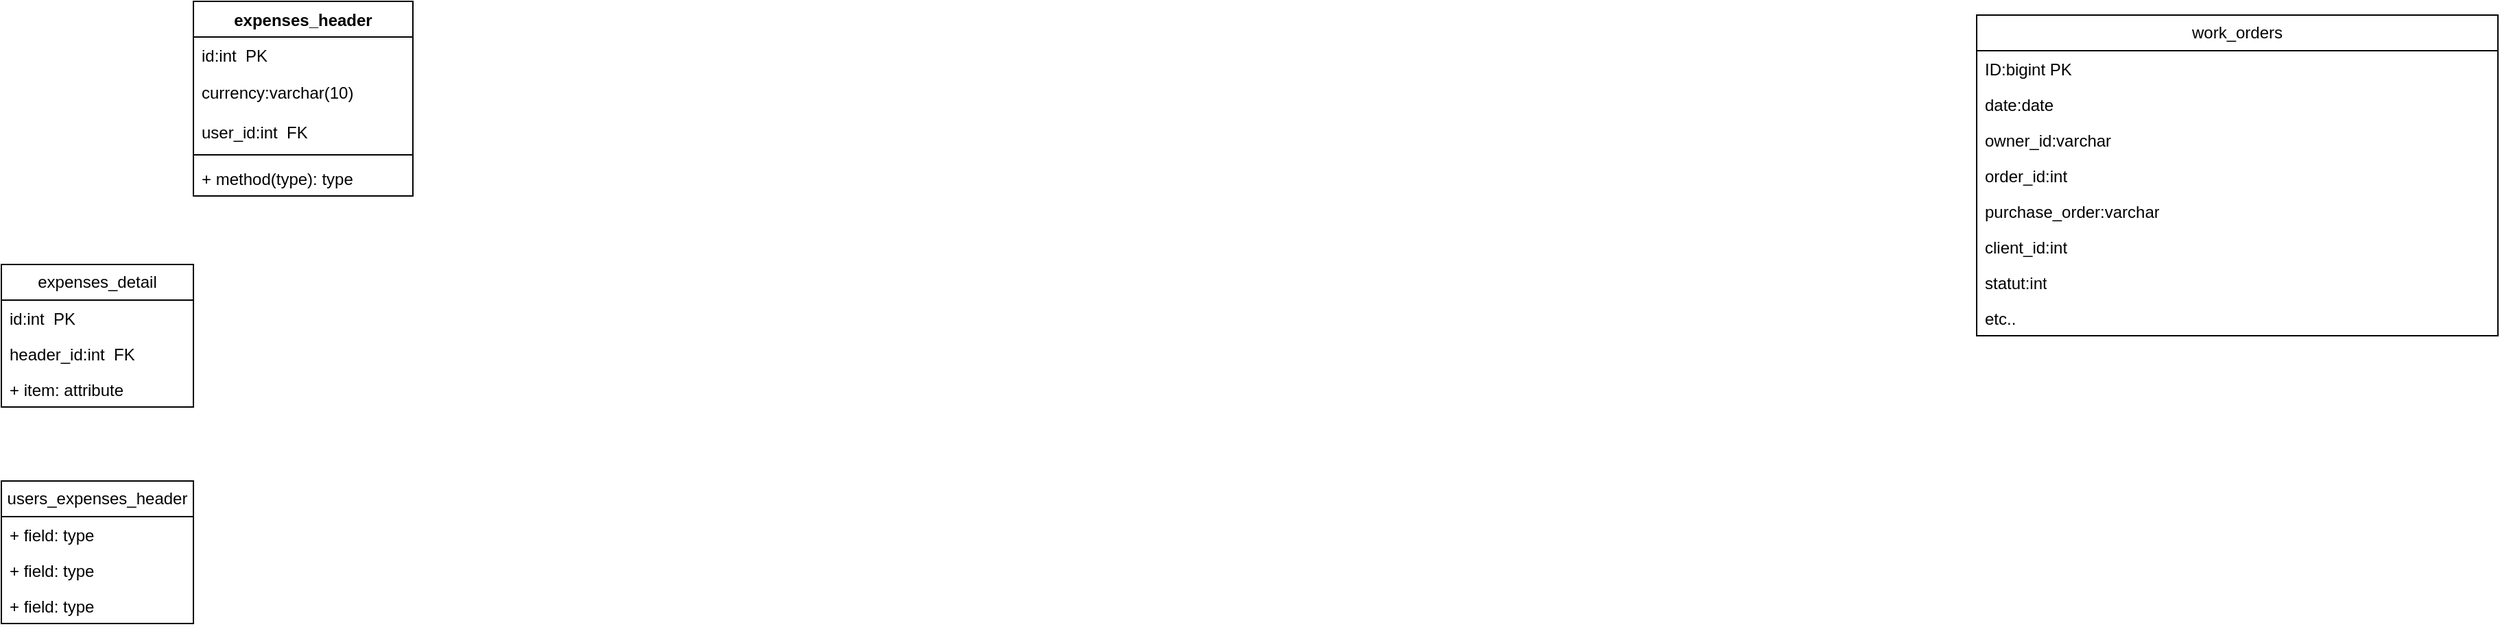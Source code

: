 <mxfile version="26.1.0">
  <diagram name="Page-1" id="9f46799a-70d6-7492-0946-bef42562c5a5">
    <mxGraphModel dx="1050" dy="589" grid="1" gridSize="10" guides="1" tooltips="1" connect="1" arrows="1" fold="1" page="1" pageScale="1" pageWidth="1100" pageHeight="850" background="none" math="0" shadow="0">
      <root>
        <mxCell id="0" />
        <mxCell id="1" parent="0" />
        <mxCell id="VkOP3rbDhyCKNE1CwJHu-5" value="work_orders" style="swimlane;fontStyle=0;childLayout=stackLayout;horizontal=1;startSize=26;fillColor=none;horizontalStack=0;resizeParent=1;resizeParentMax=0;resizeLast=0;collapsible=1;marginBottom=0;whiteSpace=wrap;html=1;" parent="1" vertex="1">
          <mxGeometry x="1490" y="60" width="380" height="234" as="geometry" />
        </mxCell>
        <mxCell id="VkOP3rbDhyCKNE1CwJHu-7" value="ID:bigint PK" style="text;strokeColor=none;fillColor=none;align=left;verticalAlign=top;spacingLeft=4;spacingRight=4;overflow=hidden;rotatable=0;points=[[0,0.5],[1,0.5]];portConstraint=eastwest;whiteSpace=wrap;html=1;" parent="VkOP3rbDhyCKNE1CwJHu-5" vertex="1">
          <mxGeometry y="26" width="380" height="26" as="geometry" />
        </mxCell>
        <mxCell id="VkOP3rbDhyCKNE1CwJHu-9" value="date:date" style="text;strokeColor=none;fillColor=none;align=left;verticalAlign=top;spacingLeft=4;spacingRight=4;overflow=hidden;rotatable=0;points=[[0,0.5],[1,0.5]];portConstraint=eastwest;whiteSpace=wrap;html=1;" parent="VkOP3rbDhyCKNE1CwJHu-5" vertex="1">
          <mxGeometry y="52" width="380" height="26" as="geometry" />
        </mxCell>
        <mxCell id="VkOP3rbDhyCKNE1CwJHu-8" value="owner_id:varchar" style="text;strokeColor=none;fillColor=none;align=left;verticalAlign=top;spacingLeft=4;spacingRight=4;overflow=hidden;rotatable=0;points=[[0,0.5],[1,0.5]];portConstraint=eastwest;whiteSpace=wrap;html=1;" parent="VkOP3rbDhyCKNE1CwJHu-5" vertex="1">
          <mxGeometry y="78" width="380" height="26" as="geometry" />
        </mxCell>
        <mxCell id="VkOP3rbDhyCKNE1CwJHu-11" value="order_id:int" style="text;strokeColor=none;fillColor=none;align=left;verticalAlign=top;spacingLeft=4;spacingRight=4;overflow=hidden;rotatable=0;points=[[0,0.5],[1,0.5]];portConstraint=eastwest;whiteSpace=wrap;html=1;" parent="VkOP3rbDhyCKNE1CwJHu-5" vertex="1">
          <mxGeometry y="104" width="380" height="26" as="geometry" />
        </mxCell>
        <mxCell id="VkOP3rbDhyCKNE1CwJHu-12" value="purchase_order:varchar" style="text;strokeColor=none;fillColor=none;align=left;verticalAlign=top;spacingLeft=4;spacingRight=4;overflow=hidden;rotatable=0;points=[[0,0.5],[1,0.5]];portConstraint=eastwest;whiteSpace=wrap;html=1;" parent="VkOP3rbDhyCKNE1CwJHu-5" vertex="1">
          <mxGeometry y="130" width="380" height="26" as="geometry" />
        </mxCell>
        <mxCell id="VkOP3rbDhyCKNE1CwJHu-13" value="client_id:int" style="text;strokeColor=none;fillColor=none;align=left;verticalAlign=top;spacingLeft=4;spacingRight=4;overflow=hidden;rotatable=0;points=[[0,0.5],[1,0.5]];portConstraint=eastwest;whiteSpace=wrap;html=1;" parent="VkOP3rbDhyCKNE1CwJHu-5" vertex="1">
          <mxGeometry y="156" width="380" height="26" as="geometry" />
        </mxCell>
        <mxCell id="VkOP3rbDhyCKNE1CwJHu-10" value="statut:int" style="text;strokeColor=none;fillColor=none;align=left;verticalAlign=top;spacingLeft=4;spacingRight=4;overflow=hidden;rotatable=0;points=[[0,0.5],[1,0.5]];portConstraint=eastwest;whiteSpace=wrap;html=1;" parent="VkOP3rbDhyCKNE1CwJHu-5" vertex="1">
          <mxGeometry y="182" width="380" height="26" as="geometry" />
        </mxCell>
        <mxCell id="VkOP3rbDhyCKNE1CwJHu-14" value="etc.." style="text;strokeColor=none;fillColor=none;align=left;verticalAlign=top;spacingLeft=4;spacingRight=4;overflow=hidden;rotatable=0;points=[[0,0.5],[1,0.5]];portConstraint=eastwest;whiteSpace=wrap;html=1;" parent="VkOP3rbDhyCKNE1CwJHu-5" vertex="1">
          <mxGeometry y="208" width="380" height="26" as="geometry" />
        </mxCell>
        <mxCell id="VkOP3rbDhyCKNE1CwJHu-15" value="expenses_header" style="swimlane;fontStyle=1;align=center;verticalAlign=top;childLayout=stackLayout;horizontal=1;startSize=26;horizontalStack=0;resizeParent=1;resizeParentMax=0;resizeLast=0;collapsible=1;marginBottom=0;whiteSpace=wrap;html=1;" parent="1" vertex="1">
          <mxGeometry x="190" y="50" width="160" height="142" as="geometry" />
        </mxCell>
        <mxCell id="VkOP3rbDhyCKNE1CwJHu-16" value="id:int&amp;nbsp; PK" style="text;strokeColor=none;fillColor=none;align=left;verticalAlign=top;spacingLeft=4;spacingRight=4;overflow=hidden;rotatable=0;points=[[0,0.5],[1,0.5]];portConstraint=eastwest;whiteSpace=wrap;html=1;" parent="VkOP3rbDhyCKNE1CwJHu-15" vertex="1">
          <mxGeometry y="26" width="160" height="26" as="geometry" />
        </mxCell>
        <mxCell id="7lz_pRhR5QczUbqz9TZB-1" value="currency:varchar(10)" style="text;strokeColor=none;fillColor=none;align=left;verticalAlign=middle;spacingLeft=4;spacingRight=4;overflow=hidden;points=[[0,0.5],[1,0.5]];portConstraint=eastwest;rotatable=0;whiteSpace=wrap;html=1;" vertex="1" parent="VkOP3rbDhyCKNE1CwJHu-15">
          <mxGeometry y="52" width="160" height="30" as="geometry" />
        </mxCell>
        <mxCell id="7lz_pRhR5QczUbqz9TZB-11" value="user_id:int&amp;nbsp; FK" style="text;strokeColor=none;fillColor=none;align=left;verticalAlign=top;spacingLeft=4;spacingRight=4;overflow=hidden;rotatable=0;points=[[0,0.5],[1,0.5]];portConstraint=eastwest;whiteSpace=wrap;html=1;" vertex="1" parent="VkOP3rbDhyCKNE1CwJHu-15">
          <mxGeometry y="82" width="160" height="26" as="geometry" />
        </mxCell>
        <mxCell id="VkOP3rbDhyCKNE1CwJHu-17" value="" style="line;strokeWidth=1;fillColor=none;align=left;verticalAlign=middle;spacingTop=-1;spacingLeft=3;spacingRight=3;rotatable=0;labelPosition=right;points=[];portConstraint=eastwest;strokeColor=inherit;" parent="VkOP3rbDhyCKNE1CwJHu-15" vertex="1">
          <mxGeometry y="108" width="160" height="8" as="geometry" />
        </mxCell>
        <mxCell id="VkOP3rbDhyCKNE1CwJHu-18" value="+ method(type): type" style="text;strokeColor=none;fillColor=none;align=left;verticalAlign=top;spacingLeft=4;spacingRight=4;overflow=hidden;rotatable=0;points=[[0,0.5],[1,0.5]];portConstraint=eastwest;whiteSpace=wrap;html=1;" parent="VkOP3rbDhyCKNE1CwJHu-15" vertex="1">
          <mxGeometry y="116" width="160" height="26" as="geometry" />
        </mxCell>
        <mxCell id="7lz_pRhR5QczUbqz9TZB-6" value="expenses_detail" style="swimlane;fontStyle=0;childLayout=stackLayout;horizontal=1;startSize=26;fillColor=none;horizontalStack=0;resizeParent=1;resizeParentMax=0;resizeLast=0;collapsible=1;marginBottom=0;whiteSpace=wrap;html=1;" vertex="1" parent="1">
          <mxGeometry x="50" y="242" width="140" height="104" as="geometry" />
        </mxCell>
        <mxCell id="7lz_pRhR5QczUbqz9TZB-7" value="id:int&amp;nbsp; PK" style="text;strokeColor=none;fillColor=none;align=left;verticalAlign=top;spacingLeft=4;spacingRight=4;overflow=hidden;rotatable=0;points=[[0,0.5],[1,0.5]];portConstraint=eastwest;whiteSpace=wrap;html=1;" vertex="1" parent="7lz_pRhR5QczUbqz9TZB-6">
          <mxGeometry y="26" width="140" height="26" as="geometry" />
        </mxCell>
        <mxCell id="7lz_pRhR5QczUbqz9TZB-9" value="header_id:int&amp;nbsp; FK" style="text;strokeColor=none;fillColor=none;align=left;verticalAlign=top;spacingLeft=4;spacingRight=4;overflow=hidden;rotatable=0;points=[[0,0.5],[1,0.5]];portConstraint=eastwest;whiteSpace=wrap;html=1;" vertex="1" parent="7lz_pRhR5QczUbqz9TZB-6">
          <mxGeometry y="52" width="140" height="26" as="geometry" />
        </mxCell>
        <mxCell id="7lz_pRhR5QczUbqz9TZB-10" value="+ item: attribute" style="text;strokeColor=none;fillColor=none;align=left;verticalAlign=top;spacingLeft=4;spacingRight=4;overflow=hidden;rotatable=0;points=[[0,0.5],[1,0.5]];portConstraint=eastwest;whiteSpace=wrap;html=1;" vertex="1" parent="7lz_pRhR5QczUbqz9TZB-6">
          <mxGeometry y="78" width="140" height="26" as="geometry" />
        </mxCell>
        <mxCell id="7lz_pRhR5QczUbqz9TZB-12" value="users_expenses_header" style="swimlane;fontStyle=0;childLayout=stackLayout;horizontal=1;startSize=26;fillColor=none;horizontalStack=0;resizeParent=1;resizeParentMax=0;resizeLast=0;collapsible=1;marginBottom=0;whiteSpace=wrap;html=1;" vertex="1" parent="1">
          <mxGeometry x="50" y="400" width="140" height="104" as="geometry" />
        </mxCell>
        <mxCell id="7lz_pRhR5QczUbqz9TZB-13" value="+ field: type" style="text;strokeColor=none;fillColor=none;align=left;verticalAlign=top;spacingLeft=4;spacingRight=4;overflow=hidden;rotatable=0;points=[[0,0.5],[1,0.5]];portConstraint=eastwest;whiteSpace=wrap;html=1;" vertex="1" parent="7lz_pRhR5QczUbqz9TZB-12">
          <mxGeometry y="26" width="140" height="26" as="geometry" />
        </mxCell>
        <mxCell id="7lz_pRhR5QczUbqz9TZB-14" value="+ field: type" style="text;strokeColor=none;fillColor=none;align=left;verticalAlign=top;spacingLeft=4;spacingRight=4;overflow=hidden;rotatable=0;points=[[0,0.5],[1,0.5]];portConstraint=eastwest;whiteSpace=wrap;html=1;" vertex="1" parent="7lz_pRhR5QczUbqz9TZB-12">
          <mxGeometry y="52" width="140" height="26" as="geometry" />
        </mxCell>
        <mxCell id="7lz_pRhR5QczUbqz9TZB-15" value="+ field: type" style="text;strokeColor=none;fillColor=none;align=left;verticalAlign=top;spacingLeft=4;spacingRight=4;overflow=hidden;rotatable=0;points=[[0,0.5],[1,0.5]];portConstraint=eastwest;whiteSpace=wrap;html=1;" vertex="1" parent="7lz_pRhR5QczUbqz9TZB-12">
          <mxGeometry y="78" width="140" height="26" as="geometry" />
        </mxCell>
      </root>
    </mxGraphModel>
  </diagram>
</mxfile>

